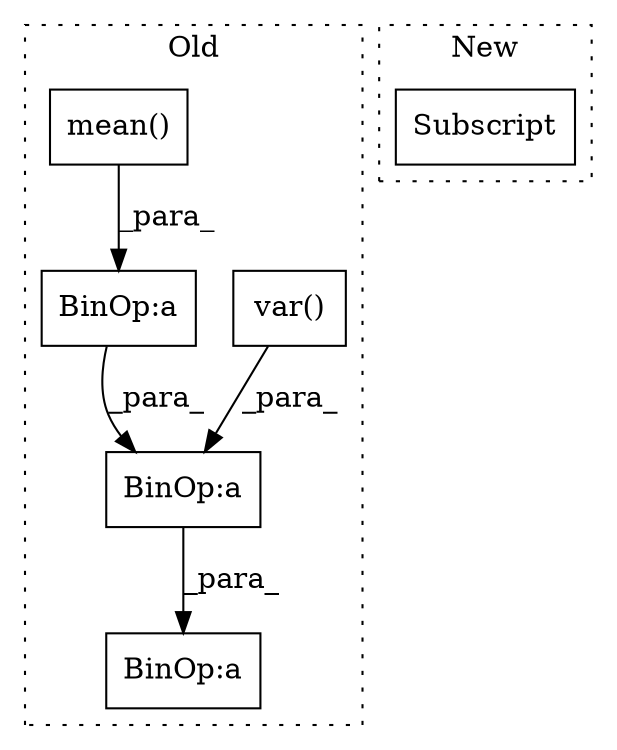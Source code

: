 digraph G {
subgraph cluster0 {
1 [label="var()" a="75" s="8470" l="48" shape="box"];
3 [label="BinOp:a" a="82" s="8783" l="3" shape="box"];
4 [label="BinOp:a" a="82" s="8651" l="3" shape="box"];
5 [label="BinOp:a" a="82" s="8541" l="3" shape="box"];
6 [label="mean()" a="75" s="8423" l="30" shape="box"];
label = "Old";
style="dotted";
}
subgraph cluster1 {
2 [label="Subscript" a="63" s="10625,0" l="14,0" shape="box"];
label = "New";
style="dotted";
}
1 -> 4 [label="_para_"];
4 -> 3 [label="_para_"];
5 -> 4 [label="_para_"];
6 -> 5 [label="_para_"];
}